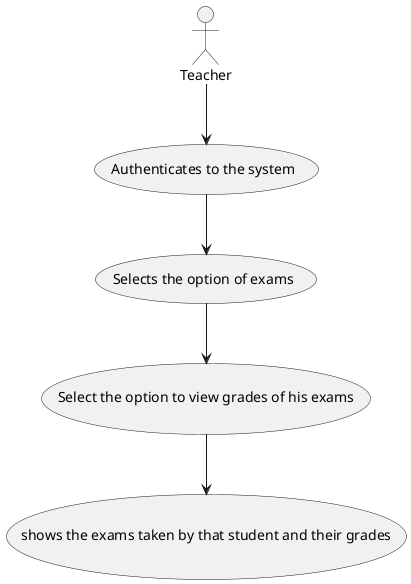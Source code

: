 @startuml
'https://plantuml.com/use-case-diagram




actor Teacher
    Teacher -down-> (Authenticates to the system)
    (Authenticates to the system) --> (Selects the option of exams)
    (Selects the option of exams) --> (Select the option to view grades of his exams)
    (Select the option to view grades of his exams) --> (shows the exams taken by that student and their grades)


@enduml
